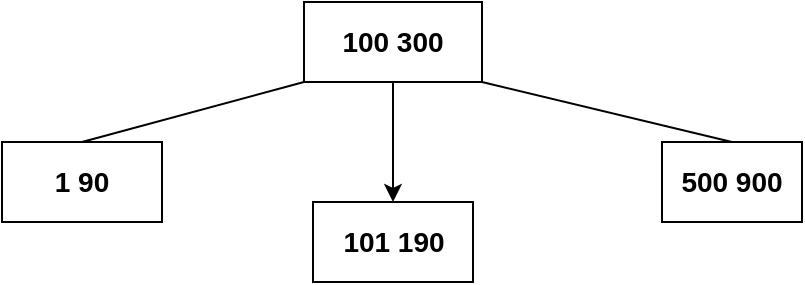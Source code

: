 <mxfile version="24.7.5" pages="15">
  <diagram id="C8MoBtI6lFqle1tC9AkP" name="1">
    <mxGraphModel dx="1020" dy="723" grid="1" gridSize="10" guides="1" tooltips="1" connect="1" arrows="1" fold="1" page="1" pageScale="1" pageWidth="827" pageHeight="1169" math="0" shadow="0">
      <root>
        <mxCell id="0" />
        <mxCell id="1" parent="0" />
        <mxCell id="bLB1JTU8JEzFUQjLAXA7-7" value="" style="edgeStyle=orthogonalEdgeStyle;rounded=0;orthogonalLoop=1;jettySize=auto;html=1;" edge="1" parent="1" source="bLB1JTU8JEzFUQjLAXA7-1" target="bLB1JTU8JEzFUQjLAXA7-6">
          <mxGeometry relative="1" as="geometry" />
        </mxCell>
        <mxCell id="bLB1JTU8JEzFUQjLAXA7-1" value="&lt;font style=&quot;font-size: 14px;&quot;&gt;&lt;b&gt;100 300&lt;/b&gt;&lt;/font&gt;" style="rounded=0;whiteSpace=wrap;html=1;" vertex="1" parent="1">
          <mxGeometry x="391" y="80" width="89" height="40" as="geometry" />
        </mxCell>
        <mxCell id="bLB1JTU8JEzFUQjLAXA7-2" value="&lt;font style=&quot;font-size: 14px;&quot;&gt;&lt;b&gt;1 90&lt;/b&gt;&lt;/font&gt;" style="rounded=0;whiteSpace=wrap;html=1;" vertex="1" parent="1">
          <mxGeometry x="240" y="150" width="80" height="40" as="geometry" />
        </mxCell>
        <mxCell id="bLB1JTU8JEzFUQjLAXA7-3" value="&lt;font style=&quot;font-size: 14px;&quot;&gt;&lt;b&gt;500 900&lt;/b&gt;&lt;/font&gt;" style="rounded=0;whiteSpace=wrap;html=1;" vertex="1" parent="1">
          <mxGeometry x="570" y="150" width="70" height="40" as="geometry" />
        </mxCell>
        <mxCell id="bLB1JTU8JEzFUQjLAXA7-4" value="" style="endArrow=none;html=1;rounded=0;entryX=0;entryY=1;entryDx=0;entryDy=0;exitX=0.5;exitY=0;exitDx=0;exitDy=0;" edge="1" parent="1" source="bLB1JTU8JEzFUQjLAXA7-2" target="bLB1JTU8JEzFUQjLAXA7-1">
          <mxGeometry width="50" height="50" relative="1" as="geometry">
            <mxPoint x="390" y="430" as="sourcePoint" />
            <mxPoint x="440" y="380" as="targetPoint" />
          </mxGeometry>
        </mxCell>
        <mxCell id="bLB1JTU8JEzFUQjLAXA7-5" value="" style="endArrow=none;html=1;rounded=0;entryX=1;entryY=1;entryDx=0;entryDy=0;exitX=0.5;exitY=0;exitDx=0;exitDy=0;" edge="1" parent="1" source="bLB1JTU8JEzFUQjLAXA7-3" target="bLB1JTU8JEzFUQjLAXA7-1">
          <mxGeometry width="50" height="50" relative="1" as="geometry">
            <mxPoint x="390" y="430" as="sourcePoint" />
            <mxPoint x="440" y="380" as="targetPoint" />
          </mxGeometry>
        </mxCell>
        <mxCell id="bLB1JTU8JEzFUQjLAXA7-6" value="&lt;font style=&quot;font-size: 14px;&quot;&gt;&lt;b&gt;101 190&lt;/b&gt;&lt;/font&gt;" style="rounded=0;whiteSpace=wrap;html=1;" vertex="1" parent="1">
          <mxGeometry x="395.5" y="180" width="80" height="40" as="geometry" />
        </mxCell>
      </root>
    </mxGraphModel>
  </diagram>
  <diagram name="2" id="CBXVqzofmUG171qLDcSl">
    <mxGraphModel dx="1224" dy="868" grid="1" gridSize="10" guides="1" tooltips="1" connect="1" arrows="1" fold="1" page="1" pageScale="1" pageWidth="827" pageHeight="1169" math="0" shadow="0">
      <root>
        <mxCell id="XITk-nLMejKyk_ZJTIjW-0" />
        <mxCell id="XITk-nLMejKyk_ZJTIjW-1" parent="XITk-nLMejKyk_ZJTIjW-0" />
        <mxCell id="XITk-nLMejKyk_ZJTIjW-2" value="" style="edgeStyle=orthogonalEdgeStyle;rounded=0;orthogonalLoop=1;jettySize=auto;html=1;" edge="1" parent="XITk-nLMejKyk_ZJTIjW-1" source="XITk-nLMejKyk_ZJTIjW-3" target="XITk-nLMejKyk_ZJTIjW-8">
          <mxGeometry relative="1" as="geometry" />
        </mxCell>
        <mxCell id="XITk-nLMejKyk_ZJTIjW-3" value="&lt;font style=&quot;font-size: 14px;&quot;&gt;&lt;b&gt;100 300&lt;/b&gt;&lt;/font&gt;" style="rounded=0;whiteSpace=wrap;html=1;" vertex="1" parent="XITk-nLMejKyk_ZJTIjW-1">
          <mxGeometry x="391" y="80" width="89" height="40" as="geometry" />
        </mxCell>
        <mxCell id="XITk-nLMejKyk_ZJTIjW-4" value="&lt;font style=&quot;font-size: 14px;&quot;&gt;&lt;b&gt;1 90&lt;/b&gt;&lt;/font&gt;" style="rounded=0;whiteSpace=wrap;html=1;" vertex="1" parent="XITk-nLMejKyk_ZJTIjW-1">
          <mxGeometry x="240" y="150" width="80" height="40" as="geometry" />
        </mxCell>
        <mxCell id="XITk-nLMejKyk_ZJTIjW-5" value="&lt;font style=&quot;font-size: 14px;&quot;&gt;&lt;b&gt;500 900&lt;/b&gt;&lt;/font&gt;" style="rounded=0;whiteSpace=wrap;html=1;" vertex="1" parent="XITk-nLMejKyk_ZJTIjW-1">
          <mxGeometry x="570" y="150" width="70" height="40" as="geometry" />
        </mxCell>
        <mxCell id="XITk-nLMejKyk_ZJTIjW-6" value="" style="endArrow=none;html=1;rounded=0;entryX=0;entryY=1;entryDx=0;entryDy=0;exitX=0.5;exitY=0;exitDx=0;exitDy=0;" edge="1" parent="XITk-nLMejKyk_ZJTIjW-1" source="XITk-nLMejKyk_ZJTIjW-4" target="XITk-nLMejKyk_ZJTIjW-3">
          <mxGeometry width="50" height="50" relative="1" as="geometry">
            <mxPoint x="390" y="430" as="sourcePoint" />
            <mxPoint x="440" y="380" as="targetPoint" />
          </mxGeometry>
        </mxCell>
        <mxCell id="XITk-nLMejKyk_ZJTIjW-7" value="" style="endArrow=none;html=1;rounded=0;entryX=1;entryY=1;entryDx=0;entryDy=0;exitX=0.5;exitY=0;exitDx=0;exitDy=0;" edge="1" parent="XITk-nLMejKyk_ZJTIjW-1" source="XITk-nLMejKyk_ZJTIjW-5" target="XITk-nLMejKyk_ZJTIjW-3">
          <mxGeometry width="50" height="50" relative="1" as="geometry">
            <mxPoint x="390" y="430" as="sourcePoint" />
            <mxPoint x="440" y="380" as="targetPoint" />
          </mxGeometry>
        </mxCell>
        <mxCell id="XITk-nLMejKyk_ZJTIjW-8" value="&lt;font style=&quot;font-size: 14px;&quot;&gt;&lt;b&gt;101 190&lt;/b&gt;&lt;/font&gt;" style="rounded=0;whiteSpace=wrap;html=1;" vertex="1" parent="XITk-nLMejKyk_ZJTIjW-1">
          <mxGeometry x="395.5" y="180" width="80" height="40" as="geometry" />
        </mxCell>
        <mxCell id="JtbZA8R8ZHVlwCn8DWoE-0" value="Inserir 50" style="text;html=1;align=center;verticalAlign=middle;resizable=0;points=[];autosize=1;strokeColor=none;fillColor=none;" vertex="1" parent="XITk-nLMejKyk_ZJTIjW-1">
          <mxGeometry x="120" y="230" width="70" height="30" as="geometry" />
        </mxCell>
      </root>
    </mxGraphModel>
  </diagram>
  <diagram name="3" id="82QUrL5WFaF1bN3iZmJN">
    <mxGraphModel dx="699" dy="496" grid="1" gridSize="10" guides="1" tooltips="1" connect="1" arrows="1" fold="1" page="1" pageScale="1" pageWidth="827" pageHeight="1169" math="0" shadow="0">
      <root>
        <mxCell id="oeDBHLsXsP9kAh6r4al_-0" />
        <mxCell id="oeDBHLsXsP9kAh6r4al_-1" parent="oeDBHLsXsP9kAh6r4al_-0" />
        <mxCell id="oeDBHLsXsP9kAh6r4al_-2" value="" style="edgeStyle=orthogonalEdgeStyle;rounded=0;orthogonalLoop=1;jettySize=auto;html=1;" edge="1" parent="oeDBHLsXsP9kAh6r4al_-1" source="oeDBHLsXsP9kAh6r4al_-3" target="oeDBHLsXsP9kAh6r4al_-8">
          <mxGeometry relative="1" as="geometry" />
        </mxCell>
        <mxCell id="oeDBHLsXsP9kAh6r4al_-3" value="&lt;font style=&quot;font-size: 14px;&quot;&gt;&lt;b&gt;100 300&lt;/b&gt;&lt;/font&gt;" style="rounded=0;whiteSpace=wrap;html=1;fillColor=#a20025;strokeColor=#6F0000;fontColor=#ffffff;" vertex="1" parent="oeDBHLsXsP9kAh6r4al_-1">
          <mxGeometry x="391" y="80" width="89" height="40" as="geometry" />
        </mxCell>
        <mxCell id="oeDBHLsXsP9kAh6r4al_-4" value="&lt;font style=&quot;font-size: 14px;&quot;&gt;&lt;b&gt;1 90&lt;/b&gt;&lt;/font&gt;" style="rounded=0;whiteSpace=wrap;html=1;" vertex="1" parent="oeDBHLsXsP9kAh6r4al_-1">
          <mxGeometry x="240" y="150" width="80" height="40" as="geometry" />
        </mxCell>
        <mxCell id="oeDBHLsXsP9kAh6r4al_-5" value="&lt;font style=&quot;font-size: 14px;&quot;&gt;&lt;b&gt;500 900&lt;/b&gt;&lt;/font&gt;" style="rounded=0;whiteSpace=wrap;html=1;" vertex="1" parent="oeDBHLsXsP9kAh6r4al_-1">
          <mxGeometry x="570" y="150" width="70" height="40" as="geometry" />
        </mxCell>
        <mxCell id="oeDBHLsXsP9kAh6r4al_-6" value="" style="endArrow=none;html=1;rounded=0;entryX=0;entryY=1;entryDx=0;entryDy=0;exitX=0.5;exitY=0;exitDx=0;exitDy=0;" edge="1" parent="oeDBHLsXsP9kAh6r4al_-1" source="oeDBHLsXsP9kAh6r4al_-4" target="oeDBHLsXsP9kAh6r4al_-3">
          <mxGeometry width="50" height="50" relative="1" as="geometry">
            <mxPoint x="390" y="430" as="sourcePoint" />
            <mxPoint x="440" y="380" as="targetPoint" />
          </mxGeometry>
        </mxCell>
        <mxCell id="oeDBHLsXsP9kAh6r4al_-7" value="" style="endArrow=none;html=1;rounded=0;entryX=1;entryY=1;entryDx=0;entryDy=0;exitX=0.5;exitY=0;exitDx=0;exitDy=0;" edge="1" parent="oeDBHLsXsP9kAh6r4al_-1" source="oeDBHLsXsP9kAh6r4al_-5" target="oeDBHLsXsP9kAh6r4al_-3">
          <mxGeometry width="50" height="50" relative="1" as="geometry">
            <mxPoint x="390" y="430" as="sourcePoint" />
            <mxPoint x="440" y="380" as="targetPoint" />
          </mxGeometry>
        </mxCell>
        <mxCell id="oeDBHLsXsP9kAh6r4al_-8" value="&lt;font style=&quot;font-size: 14px;&quot;&gt;&lt;b&gt;101 190&lt;/b&gt;&lt;/font&gt;" style="rounded=0;whiteSpace=wrap;html=1;" vertex="1" parent="oeDBHLsXsP9kAh6r4al_-1">
          <mxGeometry x="395.5" y="180" width="80" height="40" as="geometry" />
        </mxCell>
        <mxCell id="oeDBHLsXsP9kAh6r4al_-9" value="Inserir 50" style="text;html=1;align=center;verticalAlign=middle;resizable=0;points=[];autosize=1;strokeColor=none;fillColor=none;" vertex="1" parent="oeDBHLsXsP9kAh6r4al_-1">
          <mxGeometry x="120" y="230" width="70" height="30" as="geometry" />
        </mxCell>
      </root>
    </mxGraphModel>
  </diagram>
  <diagram name="4" id="BkAdWhTTKYXkuhdW67oG">
    <mxGraphModel dx="1224" dy="868" grid="1" gridSize="10" guides="1" tooltips="1" connect="1" arrows="1" fold="1" page="1" pageScale="1" pageWidth="827" pageHeight="1169" math="0" shadow="0">
      <root>
        <mxCell id="UAQfvEO_4KrZ_NptpCTR-0" />
        <mxCell id="UAQfvEO_4KrZ_NptpCTR-1" parent="UAQfvEO_4KrZ_NptpCTR-0" />
        <mxCell id="UAQfvEO_4KrZ_NptpCTR-2" value="" style="edgeStyle=orthogonalEdgeStyle;rounded=0;orthogonalLoop=1;jettySize=auto;html=1;" edge="1" parent="UAQfvEO_4KrZ_NptpCTR-1" source="UAQfvEO_4KrZ_NptpCTR-3" target="UAQfvEO_4KrZ_NptpCTR-8">
          <mxGeometry relative="1" as="geometry" />
        </mxCell>
        <mxCell id="UAQfvEO_4KrZ_NptpCTR-3" value="&lt;font style=&quot;font-size: 14px;&quot;&gt;&lt;b&gt;100 300&lt;/b&gt;&lt;/font&gt;" style="rounded=0;whiteSpace=wrap;html=1;" vertex="1" parent="UAQfvEO_4KrZ_NptpCTR-1">
          <mxGeometry x="391" y="80" width="89" height="40" as="geometry" />
        </mxCell>
        <mxCell id="UAQfvEO_4KrZ_NptpCTR-4" value="&lt;font style=&quot;font-size: 14px;&quot;&gt;&lt;b&gt;1 90&lt;/b&gt;&lt;/font&gt;" style="rounded=0;whiteSpace=wrap;html=1;fillColor=#a20025;fontColor=#ffffff;strokeColor=#6F0000;" vertex="1" parent="UAQfvEO_4KrZ_NptpCTR-1">
          <mxGeometry x="240" y="150" width="80" height="40" as="geometry" />
        </mxCell>
        <mxCell id="UAQfvEO_4KrZ_NptpCTR-5" value="&lt;font style=&quot;font-size: 14px;&quot;&gt;&lt;b&gt;500 900&lt;/b&gt;&lt;/font&gt;" style="rounded=0;whiteSpace=wrap;html=1;" vertex="1" parent="UAQfvEO_4KrZ_NptpCTR-1">
          <mxGeometry x="570" y="150" width="70" height="40" as="geometry" />
        </mxCell>
        <mxCell id="UAQfvEO_4KrZ_NptpCTR-6" value="" style="endArrow=none;html=1;rounded=0;entryX=0;entryY=1;entryDx=0;entryDy=0;exitX=0.5;exitY=0;exitDx=0;exitDy=0;" edge="1" parent="UAQfvEO_4KrZ_NptpCTR-1" source="UAQfvEO_4KrZ_NptpCTR-4" target="UAQfvEO_4KrZ_NptpCTR-3">
          <mxGeometry width="50" height="50" relative="1" as="geometry">
            <mxPoint x="390" y="430" as="sourcePoint" />
            <mxPoint x="440" y="380" as="targetPoint" />
          </mxGeometry>
        </mxCell>
        <mxCell id="UAQfvEO_4KrZ_NptpCTR-7" value="" style="endArrow=none;html=1;rounded=0;entryX=1;entryY=1;entryDx=0;entryDy=0;exitX=0.5;exitY=0;exitDx=0;exitDy=0;" edge="1" parent="UAQfvEO_4KrZ_NptpCTR-1" source="UAQfvEO_4KrZ_NptpCTR-5" target="UAQfvEO_4KrZ_NptpCTR-3">
          <mxGeometry width="50" height="50" relative="1" as="geometry">
            <mxPoint x="390" y="430" as="sourcePoint" />
            <mxPoint x="440" y="380" as="targetPoint" />
          </mxGeometry>
        </mxCell>
        <mxCell id="UAQfvEO_4KrZ_NptpCTR-8" value="&lt;font style=&quot;font-size: 14px;&quot;&gt;&lt;b&gt;101 190&lt;/b&gt;&lt;/font&gt;" style="rounded=0;whiteSpace=wrap;html=1;" vertex="1" parent="UAQfvEO_4KrZ_NptpCTR-1">
          <mxGeometry x="395.5" y="180" width="80" height="40" as="geometry" />
        </mxCell>
        <mxCell id="UAQfvEO_4KrZ_NptpCTR-9" value="Inserir 50" style="text;html=1;align=center;verticalAlign=middle;resizable=0;points=[];autosize=1;strokeColor=none;fillColor=none;" vertex="1" parent="UAQfvEO_4KrZ_NptpCTR-1">
          <mxGeometry x="120" y="230" width="70" height="30" as="geometry" />
        </mxCell>
      </root>
    </mxGraphModel>
  </diagram>
  <diagram name="5" id="iEpVFpuuxFMgmzBUnUr1">
    <mxGraphModel dx="1632" dy="1157" grid="1" gridSize="10" guides="1" tooltips="1" connect="1" arrows="1" fold="1" page="1" pageScale="1" pageWidth="827" pageHeight="1169" math="0" shadow="0">
      <root>
        <mxCell id="zyxh2D-719YGEtQgB90c-0" />
        <mxCell id="zyxh2D-719YGEtQgB90c-1" parent="zyxh2D-719YGEtQgB90c-0" />
        <mxCell id="zyxh2D-719YGEtQgB90c-2" value="" style="edgeStyle=orthogonalEdgeStyle;rounded=0;orthogonalLoop=1;jettySize=auto;html=1;" edge="1" parent="zyxh2D-719YGEtQgB90c-1" source="zyxh2D-719YGEtQgB90c-3" target="zyxh2D-719YGEtQgB90c-8">
          <mxGeometry relative="1" as="geometry" />
        </mxCell>
        <mxCell id="zyxh2D-719YGEtQgB90c-3" value="&lt;font style=&quot;font-size: 14px;&quot;&gt;&lt;b&gt;100 300&lt;/b&gt;&lt;/font&gt;" style="rounded=0;whiteSpace=wrap;html=1;" vertex="1" parent="zyxh2D-719YGEtQgB90c-1">
          <mxGeometry x="391" y="80" width="89" height="40" as="geometry" />
        </mxCell>
        <mxCell id="zyxh2D-719YGEtQgB90c-4" value="&lt;font style=&quot;font-size: 14px;&quot;&gt;&lt;b&gt;90&lt;/b&gt;&lt;/font&gt;" style="rounded=0;whiteSpace=wrap;html=1;fillColor=#a20025;fontColor=#ffffff;strokeColor=#6F0000;" vertex="1" parent="zyxh2D-719YGEtQgB90c-1">
          <mxGeometry x="230" y="210" width="80" height="40" as="geometry" />
        </mxCell>
        <mxCell id="zyxh2D-719YGEtQgB90c-5" value="&lt;font style=&quot;font-size: 14px;&quot;&gt;&lt;b&gt;500 900&lt;/b&gt;&lt;/font&gt;" style="rounded=0;whiteSpace=wrap;html=1;" vertex="1" parent="zyxh2D-719YGEtQgB90c-1">
          <mxGeometry x="570" y="150" width="70" height="40" as="geometry" />
        </mxCell>
        <mxCell id="zyxh2D-719YGEtQgB90c-7" value="" style="endArrow=none;html=1;rounded=0;entryX=1;entryY=1;entryDx=0;entryDy=0;exitX=0.5;exitY=0;exitDx=0;exitDy=0;" edge="1" parent="zyxh2D-719YGEtQgB90c-1" source="zyxh2D-719YGEtQgB90c-5" target="zyxh2D-719YGEtQgB90c-3">
          <mxGeometry width="50" height="50" relative="1" as="geometry">
            <mxPoint x="390" y="430" as="sourcePoint" />
            <mxPoint x="440" y="380" as="targetPoint" />
          </mxGeometry>
        </mxCell>
        <mxCell id="zyxh2D-719YGEtQgB90c-8" value="&lt;font style=&quot;font-size: 14px;&quot;&gt;&lt;b&gt;101 190&lt;/b&gt;&lt;/font&gt;" style="rounded=0;whiteSpace=wrap;html=1;" vertex="1" parent="zyxh2D-719YGEtQgB90c-1">
          <mxGeometry x="395.5" y="180" width="80" height="40" as="geometry" />
        </mxCell>
        <mxCell id="nHZEH-MNsjpAB-3Aj8Vh-0" value="&lt;font style=&quot;font-size: 14px;&quot;&gt;&lt;b&gt;1&lt;/b&gt;&lt;/font&gt;" style="rounded=0;whiteSpace=wrap;html=1;fillColor=#a20025;fontColor=#ffffff;strokeColor=#6F0000;" vertex="1" parent="zyxh2D-719YGEtQgB90c-1">
          <mxGeometry x="110" y="210" width="80" height="40" as="geometry" />
        </mxCell>
        <mxCell id="nHZEH-MNsjpAB-3Aj8Vh-5" value="" style="edgeStyle=orthogonalEdgeStyle;rounded=0;orthogonalLoop=1;jettySize=auto;html=1;" edge="1" parent="zyxh2D-719YGEtQgB90c-1" source="nHZEH-MNsjpAB-3Aj8Vh-1" target="nHZEH-MNsjpAB-3Aj8Vh-0">
          <mxGeometry relative="1" as="geometry" />
        </mxCell>
        <mxCell id="nHZEH-MNsjpAB-3Aj8Vh-6" value="" style="edgeStyle=orthogonalEdgeStyle;rounded=0;orthogonalLoop=1;jettySize=auto;html=1;" edge="1" parent="zyxh2D-719YGEtQgB90c-1" source="nHZEH-MNsjpAB-3Aj8Vh-1" target="zyxh2D-719YGEtQgB90c-4">
          <mxGeometry relative="1" as="geometry" />
        </mxCell>
        <mxCell id="nHZEH-MNsjpAB-3Aj8Vh-1" value="&lt;span style=&quot;color: rgb(240, 240, 240); text-wrap: nowrap;&quot;&gt;50&lt;/span&gt;" style="rounded=0;whiteSpace=wrap;html=1;fillColor=#a20025;fontColor=#ffffff;strokeColor=#6F0000;" vertex="1" parent="zyxh2D-719YGEtQgB90c-1">
          <mxGeometry x="170" y="100" width="80" height="40" as="geometry" />
        </mxCell>
      </root>
    </mxGraphModel>
  </diagram>
  <diagram name="6" id="MFsumUl6vozEXC3mUCmR">
    <mxGraphModel dx="942" dy="668" grid="1" gridSize="10" guides="1" tooltips="1" connect="1" arrows="1" fold="1" page="1" pageScale="1" pageWidth="827" pageHeight="1169" math="0" shadow="0">
      <root>
        <mxCell id="PBiwwwQehQMNxGxZEox4-0" />
        <mxCell id="PBiwwwQehQMNxGxZEox4-1" parent="PBiwwwQehQMNxGxZEox4-0" />
        <mxCell id="xig95W_dRm_MBfVVdMpw-3" style="edgeStyle=orthogonalEdgeStyle;rounded=0;orthogonalLoop=1;jettySize=auto;html=1;entryX=0.5;entryY=0;entryDx=0;entryDy=0;" edge="1" parent="PBiwwwQehQMNxGxZEox4-1" source="PBiwwwQehQMNxGxZEox4-3" target="PBiwwwQehQMNxGxZEox4-11">
          <mxGeometry relative="1" as="geometry" />
        </mxCell>
        <mxCell id="xig95W_dRm_MBfVVdMpw-5" style="edgeStyle=orthogonalEdgeStyle;rounded=0;orthogonalLoop=1;jettySize=auto;html=1;entryX=0.5;entryY=0;entryDx=0;entryDy=0;" edge="1" parent="PBiwwwQehQMNxGxZEox4-1" source="PBiwwwQehQMNxGxZEox4-3" target="xig95W_dRm_MBfVVdMpw-2">
          <mxGeometry relative="1" as="geometry" />
        </mxCell>
        <mxCell id="PBiwwwQehQMNxGxZEox4-3" value="&lt;font style=&quot;font-size: 14px;&quot;&gt;&lt;b&gt;100&lt;/b&gt;&lt;/font&gt;" style="rounded=0;whiteSpace=wrap;html=1;" vertex="1" parent="PBiwwwQehQMNxGxZEox4-1">
          <mxGeometry x="390" y="80" width="90" height="40" as="geometry" />
        </mxCell>
        <mxCell id="PBiwwwQehQMNxGxZEox4-4" value="&lt;font style=&quot;font-size: 14px;&quot;&gt;&lt;b&gt;90&lt;/b&gt;&lt;/font&gt;" style="rounded=0;whiteSpace=wrap;html=1;" vertex="1" parent="PBiwwwQehQMNxGxZEox4-1">
          <mxGeometry x="280" y="230" width="80" height="40" as="geometry" />
        </mxCell>
        <mxCell id="PBiwwwQehQMNxGxZEox4-5" value="&lt;font style=&quot;font-size: 14px;&quot;&gt;&lt;b&gt;500 900&lt;/b&gt;&lt;/font&gt;" style="rounded=0;whiteSpace=wrap;html=1;" vertex="1" parent="PBiwwwQehQMNxGxZEox4-1">
          <mxGeometry x="710" y="220" width="70" height="40" as="geometry" />
        </mxCell>
        <mxCell id="PBiwwwQehQMNxGxZEox4-7" value="&lt;font style=&quot;font-size: 14px;&quot;&gt;&lt;b&gt;101 190&lt;/b&gt;&lt;/font&gt;" style="rounded=0;whiteSpace=wrap;html=1;" vertex="1" parent="PBiwwwQehQMNxGxZEox4-1">
          <mxGeometry x="470" y="220" width="80" height="40" as="geometry" />
        </mxCell>
        <mxCell id="PBiwwwQehQMNxGxZEox4-8" value="&lt;font style=&quot;font-size: 14px;&quot;&gt;&lt;b&gt;1 25&lt;/b&gt;&lt;/font&gt;" style="rounded=0;whiteSpace=wrap;html=1;" vertex="1" parent="PBiwwwQehQMNxGxZEox4-1">
          <mxGeometry x="111" y="230" width="80" height="40" as="geometry" />
        </mxCell>
        <mxCell id="PBiwwwQehQMNxGxZEox4-9" value="" style="edgeStyle=orthogonalEdgeStyle;rounded=0;orthogonalLoop=1;jettySize=auto;html=1;" edge="1" parent="PBiwwwQehQMNxGxZEox4-1" source="PBiwwwQehQMNxGxZEox4-11" target="PBiwwwQehQMNxGxZEox4-8">
          <mxGeometry relative="1" as="geometry">
            <Array as="points">
              <mxPoint x="150" y="180" />
            </Array>
          </mxGeometry>
        </mxCell>
        <mxCell id="PBiwwwQehQMNxGxZEox4-10" value="" style="edgeStyle=orthogonalEdgeStyle;rounded=0;orthogonalLoop=1;jettySize=auto;html=1;" edge="1" parent="PBiwwwQehQMNxGxZEox4-1" source="PBiwwwQehQMNxGxZEox4-11" target="PBiwwwQehQMNxGxZEox4-4">
          <mxGeometry relative="1" as="geometry">
            <Array as="points">
              <mxPoint x="320" y="180" />
            </Array>
          </mxGeometry>
        </mxCell>
        <mxCell id="PBiwwwQehQMNxGxZEox4-11" value="&lt;span style=&quot;color: rgb(240, 240, 240); text-wrap: nowrap;&quot;&gt;50&lt;/span&gt;" style="rounded=0;whiteSpace=wrap;html=1;" vertex="1" parent="PBiwwwQehQMNxGxZEox4-1">
          <mxGeometry x="190" y="160" width="80" height="40" as="geometry" />
        </mxCell>
        <mxCell id="xig95W_dRm_MBfVVdMpw-7" style="edgeStyle=orthogonalEdgeStyle;rounded=0;orthogonalLoop=1;jettySize=auto;html=1;" edge="1" parent="PBiwwwQehQMNxGxZEox4-1" source="xig95W_dRm_MBfVVdMpw-2" target="PBiwwwQehQMNxGxZEox4-5">
          <mxGeometry relative="1" as="geometry" />
        </mxCell>
        <mxCell id="xig95W_dRm_MBfVVdMpw-2" value="&lt;font style=&quot;font-size: 14px;&quot;&gt;&lt;b&gt;300&lt;/b&gt;&lt;/font&gt;" style="rounded=0;whiteSpace=wrap;html=1;" vertex="1" parent="PBiwwwQehQMNxGxZEox4-1">
          <mxGeometry x="580" y="150" width="90" height="40" as="geometry" />
        </mxCell>
        <mxCell id="xig95W_dRm_MBfVVdMpw-6" style="edgeStyle=orthogonalEdgeStyle;rounded=0;orthogonalLoop=1;jettySize=auto;html=1;entryX=0.413;entryY=-0.025;entryDx=0;entryDy=0;entryPerimeter=0;" edge="1" parent="PBiwwwQehQMNxGxZEox4-1" source="xig95W_dRm_MBfVVdMpw-2" target="PBiwwwQehQMNxGxZEox4-7">
          <mxGeometry relative="1" as="geometry" />
        </mxCell>
        <mxCell id="3lt0DPZu7_l3JmqOgXwi-0" value="remover 90" style="text;html=1;align=center;verticalAlign=middle;resizable=0;points=[];autosize=1;strokeColor=none;fillColor=none;" vertex="1" parent="PBiwwwQehQMNxGxZEox4-1">
          <mxGeometry x="45" y="330" width="80" height="30" as="geometry" />
        </mxCell>
      </root>
    </mxGraphModel>
  </diagram>
  <diagram name="7" id="1rSoevE28dGfkEVsRycx">
    <mxGraphModel dx="699" dy="496" grid="1" gridSize="10" guides="1" tooltips="1" connect="1" arrows="1" fold="1" page="1" pageScale="1" pageWidth="827" pageHeight="1169" math="0" shadow="0">
      <root>
        <mxCell id="No9nwP1c9nv5MKrpKipi-0" />
        <mxCell id="No9nwP1c9nv5MKrpKipi-1" parent="No9nwP1c9nv5MKrpKipi-0" />
        <mxCell id="No9nwP1c9nv5MKrpKipi-2" style="edgeStyle=orthogonalEdgeStyle;rounded=0;orthogonalLoop=1;jettySize=auto;html=1;entryX=0.5;entryY=0;entryDx=0;entryDy=0;" edge="1" parent="No9nwP1c9nv5MKrpKipi-1" source="No9nwP1c9nv5MKrpKipi-4" target="No9nwP1c9nv5MKrpKipi-11">
          <mxGeometry relative="1" as="geometry" />
        </mxCell>
        <mxCell id="No9nwP1c9nv5MKrpKipi-3" style="edgeStyle=orthogonalEdgeStyle;rounded=0;orthogonalLoop=1;jettySize=auto;html=1;entryX=0.5;entryY=0;entryDx=0;entryDy=0;" edge="1" parent="No9nwP1c9nv5MKrpKipi-1" source="No9nwP1c9nv5MKrpKipi-4" target="No9nwP1c9nv5MKrpKipi-13">
          <mxGeometry relative="1" as="geometry" />
        </mxCell>
        <mxCell id="No9nwP1c9nv5MKrpKipi-4" value="&lt;font style=&quot;font-size: 14px;&quot;&gt;&lt;b&gt;100&lt;/b&gt;&lt;/font&gt;" style="rounded=0;whiteSpace=wrap;html=1;" vertex="1" parent="No9nwP1c9nv5MKrpKipi-1">
          <mxGeometry x="390" y="80" width="90" height="40" as="geometry" />
        </mxCell>
        <mxCell id="No9nwP1c9nv5MKrpKipi-5" value="" style="rounded=0;whiteSpace=wrap;html=1;" vertex="1" parent="No9nwP1c9nv5MKrpKipi-1">
          <mxGeometry x="280" y="230" width="80" height="40" as="geometry" />
        </mxCell>
        <mxCell id="No9nwP1c9nv5MKrpKipi-6" value="&lt;font style=&quot;font-size: 14px;&quot;&gt;&lt;b&gt;500 900&lt;/b&gt;&lt;/font&gt;" style="rounded=0;whiteSpace=wrap;html=1;" vertex="1" parent="No9nwP1c9nv5MKrpKipi-1">
          <mxGeometry x="710" y="220" width="70" height="40" as="geometry" />
        </mxCell>
        <mxCell id="No9nwP1c9nv5MKrpKipi-7" value="&lt;font style=&quot;font-size: 14px;&quot;&gt;&lt;b&gt;101 190&lt;/b&gt;&lt;/font&gt;" style="rounded=0;whiteSpace=wrap;html=1;" vertex="1" parent="No9nwP1c9nv5MKrpKipi-1">
          <mxGeometry x="470" y="220" width="80" height="40" as="geometry" />
        </mxCell>
        <mxCell id="No9nwP1c9nv5MKrpKipi-8" value="&lt;font style=&quot;font-size: 14px;&quot;&gt;&lt;b&gt;1 25&lt;/b&gt;&lt;/font&gt;" style="rounded=0;whiteSpace=wrap;html=1;" vertex="1" parent="No9nwP1c9nv5MKrpKipi-1">
          <mxGeometry x="110" y="230" width="80" height="40" as="geometry" />
        </mxCell>
        <mxCell id="No9nwP1c9nv5MKrpKipi-9" value="" style="edgeStyle=orthogonalEdgeStyle;rounded=0;orthogonalLoop=1;jettySize=auto;html=1;" edge="1" parent="No9nwP1c9nv5MKrpKipi-1" source="No9nwP1c9nv5MKrpKipi-11" target="No9nwP1c9nv5MKrpKipi-8">
          <mxGeometry relative="1" as="geometry">
            <Array as="points">
              <mxPoint x="150" y="180" />
            </Array>
          </mxGeometry>
        </mxCell>
        <mxCell id="No9nwP1c9nv5MKrpKipi-10" value="" style="edgeStyle=orthogonalEdgeStyle;rounded=0;orthogonalLoop=1;jettySize=auto;html=1;" edge="1" parent="No9nwP1c9nv5MKrpKipi-1" source="No9nwP1c9nv5MKrpKipi-11" target="No9nwP1c9nv5MKrpKipi-5">
          <mxGeometry relative="1" as="geometry">
            <Array as="points">
              <mxPoint x="320" y="180" />
            </Array>
          </mxGeometry>
        </mxCell>
        <mxCell id="No9nwP1c9nv5MKrpKipi-11" value="&lt;span style=&quot;color: rgb(240, 240, 240); text-wrap: nowrap;&quot;&gt;50&lt;/span&gt;" style="rounded=0;whiteSpace=wrap;html=1;" vertex="1" parent="No9nwP1c9nv5MKrpKipi-1">
          <mxGeometry x="190" y="160" width="80" height="40" as="geometry" />
        </mxCell>
        <mxCell id="No9nwP1c9nv5MKrpKipi-12" style="edgeStyle=orthogonalEdgeStyle;rounded=0;orthogonalLoop=1;jettySize=auto;html=1;" edge="1" parent="No9nwP1c9nv5MKrpKipi-1" source="No9nwP1c9nv5MKrpKipi-13" target="No9nwP1c9nv5MKrpKipi-6">
          <mxGeometry relative="1" as="geometry" />
        </mxCell>
        <mxCell id="No9nwP1c9nv5MKrpKipi-13" value="&lt;font style=&quot;font-size: 14px;&quot;&gt;&lt;b&gt;300&lt;/b&gt;&lt;/font&gt;" style="rounded=0;whiteSpace=wrap;html=1;" vertex="1" parent="No9nwP1c9nv5MKrpKipi-1">
          <mxGeometry x="580" y="150" width="90" height="40" as="geometry" />
        </mxCell>
        <mxCell id="No9nwP1c9nv5MKrpKipi-14" style="edgeStyle=orthogonalEdgeStyle;rounded=0;orthogonalLoop=1;jettySize=auto;html=1;entryX=0.413;entryY=-0.025;entryDx=0;entryDy=0;entryPerimeter=0;" edge="1" parent="No9nwP1c9nv5MKrpKipi-1" source="No9nwP1c9nv5MKrpKipi-13" target="No9nwP1c9nv5MKrpKipi-7">
          <mxGeometry relative="1" as="geometry" />
        </mxCell>
        <mxCell id="No9nwP1c9nv5MKrpKipi-15" value="remover 90" style="text;html=1;align=center;verticalAlign=middle;resizable=0;points=[];autosize=1;strokeColor=none;fillColor=none;" vertex="1" parent="No9nwP1c9nv5MKrpKipi-1">
          <mxGeometry x="45" y="330" width="80" height="30" as="geometry" />
        </mxCell>
        <mxCell id="wwW_0l6ojXcbrM9LGtkY-0" value="&lt;b&gt;tem como empresta?&lt;/b&gt;" style="text;html=1;align=center;verticalAlign=middle;resizable=0;points=[];autosize=1;strokeColor=none;fillColor=none;" vertex="1" parent="No9nwP1c9nv5MKrpKipi-1">
          <mxGeometry x="270" y="290" width="140" height="30" as="geometry" />
        </mxCell>
      </root>
    </mxGraphModel>
  </diagram>
  <diagram name="8" id="jFfAfxeDtrKCgqhW56Z2">
    <mxGraphModel dx="583" dy="413" grid="1" gridSize="10" guides="1" tooltips="1" connect="1" arrows="1" fold="1" page="1" pageScale="1" pageWidth="827" pageHeight="1169" math="0" shadow="0">
      <root>
        <mxCell id="_pnQZwsp4KiQ0eAlQgEW-0" />
        <mxCell id="_pnQZwsp4KiQ0eAlQgEW-1" parent="_pnQZwsp4KiQ0eAlQgEW-0" />
        <mxCell id="_pnQZwsp4KiQ0eAlQgEW-2" style="edgeStyle=orthogonalEdgeStyle;rounded=0;orthogonalLoop=1;jettySize=auto;html=1;entryX=0.5;entryY=0;entryDx=0;entryDy=0;" edge="1" parent="_pnQZwsp4KiQ0eAlQgEW-1" source="_pnQZwsp4KiQ0eAlQgEW-4" target="_pnQZwsp4KiQ0eAlQgEW-11">
          <mxGeometry relative="1" as="geometry" />
        </mxCell>
        <mxCell id="_pnQZwsp4KiQ0eAlQgEW-3" style="edgeStyle=orthogonalEdgeStyle;rounded=0;orthogonalLoop=1;jettySize=auto;html=1;entryX=0.5;entryY=0;entryDx=0;entryDy=0;" edge="1" parent="_pnQZwsp4KiQ0eAlQgEW-1" source="_pnQZwsp4KiQ0eAlQgEW-4" target="_pnQZwsp4KiQ0eAlQgEW-13">
          <mxGeometry relative="1" as="geometry" />
        </mxCell>
        <mxCell id="_pnQZwsp4KiQ0eAlQgEW-4" value="&lt;font style=&quot;font-size: 14px;&quot;&gt;&lt;b&gt;100&lt;/b&gt;&lt;/font&gt;" style="rounded=0;whiteSpace=wrap;html=1;" vertex="1" parent="_pnQZwsp4KiQ0eAlQgEW-1">
          <mxGeometry x="390" y="80" width="90" height="40" as="geometry" />
        </mxCell>
        <mxCell id="_pnQZwsp4KiQ0eAlQgEW-5" value="50" style="rounded=0;whiteSpace=wrap;html=1;" vertex="1" parent="_pnQZwsp4KiQ0eAlQgEW-1">
          <mxGeometry x="280" y="230" width="80" height="40" as="geometry" />
        </mxCell>
        <mxCell id="_pnQZwsp4KiQ0eAlQgEW-6" value="&lt;font style=&quot;font-size: 14px;&quot;&gt;&lt;b&gt;500 900&lt;/b&gt;&lt;/font&gt;" style="rounded=0;whiteSpace=wrap;html=1;" vertex="1" parent="_pnQZwsp4KiQ0eAlQgEW-1">
          <mxGeometry x="710" y="220" width="70" height="40" as="geometry" />
        </mxCell>
        <mxCell id="_pnQZwsp4KiQ0eAlQgEW-7" value="&lt;font style=&quot;font-size: 14px;&quot;&gt;&lt;b&gt;101 190&lt;/b&gt;&lt;/font&gt;" style="rounded=0;whiteSpace=wrap;html=1;" vertex="1" parent="_pnQZwsp4KiQ0eAlQgEW-1">
          <mxGeometry x="470" y="220" width="80" height="40" as="geometry" />
        </mxCell>
        <mxCell id="_pnQZwsp4KiQ0eAlQgEW-8" value="&lt;font style=&quot;font-size: 14px;&quot;&gt;&lt;b&gt;1&lt;/b&gt;&lt;/font&gt;" style="rounded=0;whiteSpace=wrap;html=1;" vertex="1" parent="_pnQZwsp4KiQ0eAlQgEW-1">
          <mxGeometry x="110" y="230" width="80" height="40" as="geometry" />
        </mxCell>
        <mxCell id="_pnQZwsp4KiQ0eAlQgEW-9" value="" style="edgeStyle=orthogonalEdgeStyle;rounded=0;orthogonalLoop=1;jettySize=auto;html=1;" edge="1" parent="_pnQZwsp4KiQ0eAlQgEW-1" source="_pnQZwsp4KiQ0eAlQgEW-11" target="_pnQZwsp4KiQ0eAlQgEW-8">
          <mxGeometry relative="1" as="geometry">
            <Array as="points">
              <mxPoint x="150" y="180" />
            </Array>
          </mxGeometry>
        </mxCell>
        <mxCell id="_pnQZwsp4KiQ0eAlQgEW-10" value="" style="edgeStyle=orthogonalEdgeStyle;rounded=0;orthogonalLoop=1;jettySize=auto;html=1;" edge="1" parent="_pnQZwsp4KiQ0eAlQgEW-1" source="_pnQZwsp4KiQ0eAlQgEW-11" target="_pnQZwsp4KiQ0eAlQgEW-5">
          <mxGeometry relative="1" as="geometry">
            <Array as="points">
              <mxPoint x="320" y="180" />
            </Array>
          </mxGeometry>
        </mxCell>
        <mxCell id="_pnQZwsp4KiQ0eAlQgEW-11" value="&lt;span style=&quot;color: rgb(240, 240, 240); text-wrap: nowrap;&quot;&gt;25&lt;/span&gt;" style="rounded=0;whiteSpace=wrap;html=1;" vertex="1" parent="_pnQZwsp4KiQ0eAlQgEW-1">
          <mxGeometry x="190" y="160" width="80" height="40" as="geometry" />
        </mxCell>
        <mxCell id="_pnQZwsp4KiQ0eAlQgEW-12" style="edgeStyle=orthogonalEdgeStyle;rounded=0;orthogonalLoop=1;jettySize=auto;html=1;" edge="1" parent="_pnQZwsp4KiQ0eAlQgEW-1" source="_pnQZwsp4KiQ0eAlQgEW-13" target="_pnQZwsp4KiQ0eAlQgEW-6">
          <mxGeometry relative="1" as="geometry" />
        </mxCell>
        <mxCell id="_pnQZwsp4KiQ0eAlQgEW-13" value="&lt;font style=&quot;font-size: 14px;&quot;&gt;&lt;b&gt;300&lt;/b&gt;&lt;/font&gt;" style="rounded=0;whiteSpace=wrap;html=1;" vertex="1" parent="_pnQZwsp4KiQ0eAlQgEW-1">
          <mxGeometry x="580" y="150" width="90" height="40" as="geometry" />
        </mxCell>
        <mxCell id="_pnQZwsp4KiQ0eAlQgEW-14" style="edgeStyle=orthogonalEdgeStyle;rounded=0;orthogonalLoop=1;jettySize=auto;html=1;entryX=0.413;entryY=-0.025;entryDx=0;entryDy=0;entryPerimeter=0;" edge="1" parent="_pnQZwsp4KiQ0eAlQgEW-1" source="_pnQZwsp4KiQ0eAlQgEW-13" target="_pnQZwsp4KiQ0eAlQgEW-7">
          <mxGeometry relative="1" as="geometry" />
        </mxCell>
        <mxCell id="_pnQZwsp4KiQ0eAlQgEW-15" value="remover 90" style="text;html=1;align=center;verticalAlign=middle;resizable=0;points=[];autosize=1;strokeColor=none;fillColor=none;" vertex="1" parent="_pnQZwsp4KiQ0eAlQgEW-1">
          <mxGeometry x="45" y="330" width="80" height="30" as="geometry" />
        </mxCell>
        <mxCell id="tmqoWSpKn1dfiPjCtox_-0" value="rotaciona" style="text;html=1;align=center;verticalAlign=middle;resizable=0;points=[];autosize=1;strokeColor=none;fillColor=none;" vertex="1" parent="_pnQZwsp4KiQ0eAlQgEW-1">
          <mxGeometry x="280" y="310" width="70" height="30" as="geometry" />
        </mxCell>
      </root>
    </mxGraphModel>
  </diagram>
  <diagram name="9" id="t0tJn2OtGGxaByeeMnZn">
    <mxGraphModel dx="699" dy="496" grid="1" gridSize="10" guides="1" tooltips="1" connect="1" arrows="1" fold="1" page="1" pageScale="1" pageWidth="827" pageHeight="1169" math="0" shadow="0">
      <root>
        <mxCell id="I9atIbKFguv3N9-77PE3-0" />
        <mxCell id="I9atIbKFguv3N9-77PE3-1" parent="I9atIbKFguv3N9-77PE3-0" />
        <mxCell id="I9atIbKFguv3N9-77PE3-2" style="edgeStyle=orthogonalEdgeStyle;rounded=0;orthogonalLoop=1;jettySize=auto;html=1;entryX=0.5;entryY=0;entryDx=0;entryDy=0;" edge="1" parent="I9atIbKFguv3N9-77PE3-1" source="I9atIbKFguv3N9-77PE3-4" target="I9atIbKFguv3N9-77PE3-11">
          <mxGeometry relative="1" as="geometry" />
        </mxCell>
        <mxCell id="I9atIbKFguv3N9-77PE3-3" style="edgeStyle=orthogonalEdgeStyle;rounded=0;orthogonalLoop=1;jettySize=auto;html=1;entryX=0.5;entryY=0;entryDx=0;entryDy=0;" edge="1" parent="I9atIbKFguv3N9-77PE3-1" source="I9atIbKFguv3N9-77PE3-4" target="I9atIbKFguv3N9-77PE3-13">
          <mxGeometry relative="1" as="geometry" />
        </mxCell>
        <mxCell id="I9atIbKFguv3N9-77PE3-4" value="&lt;font style=&quot;font-size: 14px;&quot;&gt;&lt;b&gt;100&lt;/b&gt;&lt;/font&gt;" style="rounded=0;whiteSpace=wrap;html=1;" vertex="1" parent="I9atIbKFguv3N9-77PE3-1">
          <mxGeometry x="390" y="80" width="90" height="40" as="geometry" />
        </mxCell>
        <mxCell id="I9atIbKFguv3N9-77PE3-5" value="50" style="rounded=0;whiteSpace=wrap;html=1;" vertex="1" parent="I9atIbKFguv3N9-77PE3-1">
          <mxGeometry x="280" y="230" width="80" height="40" as="geometry" />
        </mxCell>
        <mxCell id="I9atIbKFguv3N9-77PE3-6" value="&lt;font style=&quot;font-size: 14px;&quot;&gt;&lt;b&gt;500 900&lt;/b&gt;&lt;/font&gt;" style="rounded=0;whiteSpace=wrap;html=1;" vertex="1" parent="I9atIbKFguv3N9-77PE3-1">
          <mxGeometry x="710" y="220" width="70" height="40" as="geometry" />
        </mxCell>
        <mxCell id="I9atIbKFguv3N9-77PE3-7" value="&lt;font style=&quot;font-size: 14px;&quot;&gt;&lt;b&gt;101 190&lt;/b&gt;&lt;/font&gt;" style="rounded=0;whiteSpace=wrap;html=1;" vertex="1" parent="I9atIbKFguv3N9-77PE3-1">
          <mxGeometry x="470" y="220" width="80" height="40" as="geometry" />
        </mxCell>
        <mxCell id="I9atIbKFguv3N9-77PE3-8" value="&lt;font style=&quot;font-size: 14px;&quot;&gt;&lt;b&gt;1&lt;/b&gt;&lt;/font&gt;" style="rounded=0;whiteSpace=wrap;html=1;" vertex="1" parent="I9atIbKFguv3N9-77PE3-1">
          <mxGeometry x="110" y="230" width="80" height="40" as="geometry" />
        </mxCell>
        <mxCell id="I9atIbKFguv3N9-77PE3-9" value="" style="edgeStyle=orthogonalEdgeStyle;rounded=0;orthogonalLoop=1;jettySize=auto;html=1;" edge="1" parent="I9atIbKFguv3N9-77PE3-1" source="I9atIbKFguv3N9-77PE3-11" target="I9atIbKFguv3N9-77PE3-8">
          <mxGeometry relative="1" as="geometry">
            <Array as="points">
              <mxPoint x="150" y="180" />
            </Array>
          </mxGeometry>
        </mxCell>
        <mxCell id="I9atIbKFguv3N9-77PE3-10" value="" style="edgeStyle=orthogonalEdgeStyle;rounded=0;orthogonalLoop=1;jettySize=auto;html=1;" edge="1" parent="I9atIbKFguv3N9-77PE3-1" source="I9atIbKFguv3N9-77PE3-11" target="I9atIbKFguv3N9-77PE3-5">
          <mxGeometry relative="1" as="geometry">
            <Array as="points">
              <mxPoint x="320" y="180" />
            </Array>
          </mxGeometry>
        </mxCell>
        <mxCell id="I9atIbKFguv3N9-77PE3-11" value="&lt;span style=&quot;color: rgb(240, 240, 240); text-wrap: nowrap;&quot;&gt;25&lt;/span&gt;" style="rounded=0;whiteSpace=wrap;html=1;" vertex="1" parent="I9atIbKFguv3N9-77PE3-1">
          <mxGeometry x="190" y="160" width="80" height="40" as="geometry" />
        </mxCell>
        <mxCell id="I9atIbKFguv3N9-77PE3-12" style="edgeStyle=orthogonalEdgeStyle;rounded=0;orthogonalLoop=1;jettySize=auto;html=1;" edge="1" parent="I9atIbKFguv3N9-77PE3-1" source="I9atIbKFguv3N9-77PE3-13" target="I9atIbKFguv3N9-77PE3-6">
          <mxGeometry relative="1" as="geometry" />
        </mxCell>
        <mxCell id="I9atIbKFguv3N9-77PE3-13" value="&lt;font style=&quot;font-size: 14px;&quot;&gt;&lt;b&gt;300&lt;/b&gt;&lt;/font&gt;" style="rounded=0;whiteSpace=wrap;html=1;" vertex="1" parent="I9atIbKFguv3N9-77PE3-1">
          <mxGeometry x="580" y="150" width="90" height="40" as="geometry" />
        </mxCell>
        <mxCell id="I9atIbKFguv3N9-77PE3-14" style="edgeStyle=orthogonalEdgeStyle;rounded=0;orthogonalLoop=1;jettySize=auto;html=1;entryX=0.413;entryY=-0.025;entryDx=0;entryDy=0;entryPerimeter=0;" edge="1" parent="I9atIbKFguv3N9-77PE3-1" source="I9atIbKFguv3N9-77PE3-13" target="I9atIbKFguv3N9-77PE3-7">
          <mxGeometry relative="1" as="geometry" />
        </mxCell>
        <mxCell id="I9atIbKFguv3N9-77PE3-15" value="remover 100" style="text;html=1;align=center;verticalAlign=middle;resizable=0;points=[];autosize=1;strokeColor=none;fillColor=none;" vertex="1" parent="I9atIbKFguv3N9-77PE3-1">
          <mxGeometry x="500" y="20" width="90" height="30" as="geometry" />
        </mxCell>
      </root>
    </mxGraphModel>
  </diagram>
  <diagram name="10" id="yQbU7E8XjePECAhRoYZe">
    <mxGraphModel dx="1020" dy="723" grid="1" gridSize="10" guides="1" tooltips="1" connect="1" arrows="1" fold="1" page="1" pageScale="1" pageWidth="827" pageHeight="1169" math="0" shadow="0">
      <root>
        <mxCell id="WBuITGBpiabT8V5ZXVd0-0" />
        <mxCell id="WBuITGBpiabT8V5ZXVd0-1" parent="WBuITGBpiabT8V5ZXVd0-0" />
        <mxCell id="WBuITGBpiabT8V5ZXVd0-2" style="edgeStyle=orthogonalEdgeStyle;rounded=0;orthogonalLoop=1;jettySize=auto;html=1;entryX=0.5;entryY=0;entryDx=0;entryDy=0;" edge="1" parent="WBuITGBpiabT8V5ZXVd0-1" source="WBuITGBpiabT8V5ZXVd0-4" target="WBuITGBpiabT8V5ZXVd0-11">
          <mxGeometry relative="1" as="geometry" />
        </mxCell>
        <mxCell id="WBuITGBpiabT8V5ZXVd0-3" style="edgeStyle=orthogonalEdgeStyle;rounded=0;orthogonalLoop=1;jettySize=auto;html=1;entryX=0.5;entryY=0;entryDx=0;entryDy=0;" edge="1" parent="WBuITGBpiabT8V5ZXVd0-1" source="WBuITGBpiabT8V5ZXVd0-4" target="WBuITGBpiabT8V5ZXVd0-13">
          <mxGeometry relative="1" as="geometry" />
        </mxCell>
        <mxCell id="WBuITGBpiabT8V5ZXVd0-4" value="&lt;font style=&quot;font-size: 14px;&quot;&gt;&lt;b&gt;100&lt;/b&gt;&lt;/font&gt;" style="rounded=0;whiteSpace=wrap;html=1;" vertex="1" parent="WBuITGBpiabT8V5ZXVd0-1">
          <mxGeometry x="390" y="80" width="90" height="40" as="geometry" />
        </mxCell>
        <mxCell id="WBuITGBpiabT8V5ZXVd0-5" value="50" style="rounded=0;whiteSpace=wrap;html=1;fillColor=#a20025;fontColor=#ffffff;strokeColor=#6F0000;" vertex="1" parent="WBuITGBpiabT8V5ZXVd0-1">
          <mxGeometry x="280" y="230" width="80" height="40" as="geometry" />
        </mxCell>
        <mxCell id="WBuITGBpiabT8V5ZXVd0-6" value="&lt;font style=&quot;font-size: 14px;&quot;&gt;&lt;b&gt;500 900&lt;/b&gt;&lt;/font&gt;" style="rounded=0;whiteSpace=wrap;html=1;" vertex="1" parent="WBuITGBpiabT8V5ZXVd0-1">
          <mxGeometry x="710" y="220" width="70" height="40" as="geometry" />
        </mxCell>
        <mxCell id="WBuITGBpiabT8V5ZXVd0-7" value="&lt;font style=&quot;font-size: 14px;&quot;&gt;&lt;b&gt;101 190&lt;/b&gt;&lt;/font&gt;" style="rounded=0;whiteSpace=wrap;html=1;" vertex="1" parent="WBuITGBpiabT8V5ZXVd0-1">
          <mxGeometry x="470" y="220" width="80" height="40" as="geometry" />
        </mxCell>
        <mxCell id="WBuITGBpiabT8V5ZXVd0-8" value="&lt;font style=&quot;font-size: 14px;&quot;&gt;&lt;b&gt;1&lt;/b&gt;&lt;/font&gt;" style="rounded=0;whiteSpace=wrap;html=1;" vertex="1" parent="WBuITGBpiabT8V5ZXVd0-1">
          <mxGeometry x="110" y="230" width="80" height="40" as="geometry" />
        </mxCell>
        <mxCell id="WBuITGBpiabT8V5ZXVd0-9" value="" style="edgeStyle=orthogonalEdgeStyle;rounded=0;orthogonalLoop=1;jettySize=auto;html=1;" edge="1" parent="WBuITGBpiabT8V5ZXVd0-1" source="WBuITGBpiabT8V5ZXVd0-11" target="WBuITGBpiabT8V5ZXVd0-8">
          <mxGeometry relative="1" as="geometry">
            <Array as="points">
              <mxPoint x="150" y="180" />
            </Array>
          </mxGeometry>
        </mxCell>
        <mxCell id="WBuITGBpiabT8V5ZXVd0-10" value="" style="edgeStyle=orthogonalEdgeStyle;rounded=0;orthogonalLoop=1;jettySize=auto;html=1;" edge="1" parent="WBuITGBpiabT8V5ZXVd0-1" source="WBuITGBpiabT8V5ZXVd0-11" target="WBuITGBpiabT8V5ZXVd0-5">
          <mxGeometry relative="1" as="geometry">
            <Array as="points">
              <mxPoint x="320" y="180" />
            </Array>
          </mxGeometry>
        </mxCell>
        <mxCell id="WBuITGBpiabT8V5ZXVd0-11" value="&lt;span style=&quot;color: rgb(240, 240, 240); text-wrap: nowrap;&quot;&gt;25&lt;/span&gt;" style="rounded=0;whiteSpace=wrap;html=1;" vertex="1" parent="WBuITGBpiabT8V5ZXVd0-1">
          <mxGeometry x="190" y="160" width="80" height="40" as="geometry" />
        </mxCell>
        <mxCell id="WBuITGBpiabT8V5ZXVd0-12" style="edgeStyle=orthogonalEdgeStyle;rounded=0;orthogonalLoop=1;jettySize=auto;html=1;" edge="1" parent="WBuITGBpiabT8V5ZXVd0-1" source="WBuITGBpiabT8V5ZXVd0-13" target="WBuITGBpiabT8V5ZXVd0-6">
          <mxGeometry relative="1" as="geometry" />
        </mxCell>
        <mxCell id="WBuITGBpiabT8V5ZXVd0-13" value="&lt;font style=&quot;font-size: 14px;&quot;&gt;&lt;b&gt;300&lt;/b&gt;&lt;/font&gt;" style="rounded=0;whiteSpace=wrap;html=1;" vertex="1" parent="WBuITGBpiabT8V5ZXVd0-1">
          <mxGeometry x="580" y="150" width="90" height="40" as="geometry" />
        </mxCell>
        <mxCell id="WBuITGBpiabT8V5ZXVd0-14" style="edgeStyle=orthogonalEdgeStyle;rounded=0;orthogonalLoop=1;jettySize=auto;html=1;entryX=0.413;entryY=-0.025;entryDx=0;entryDy=0;entryPerimeter=0;" edge="1" parent="WBuITGBpiabT8V5ZXVd0-1" source="WBuITGBpiabT8V5ZXVd0-13" target="WBuITGBpiabT8V5ZXVd0-7">
          <mxGeometry relative="1" as="geometry" />
        </mxCell>
        <mxCell id="WBuITGBpiabT8V5ZXVd0-15" value="remover 100" style="text;html=1;align=center;verticalAlign=middle;resizable=0;points=[];autosize=1;strokeColor=none;fillColor=none;" vertex="1" parent="WBuITGBpiabT8V5ZXVd0-1">
          <mxGeometry x="500" y="20" width="90" height="30" as="geometry" />
        </mxCell>
        <mxCell id="i3ea9N408jC2Fmv7XyPG-0" value="pega o antecessor" style="text;html=1;align=center;verticalAlign=middle;resizable=0;points=[];autosize=1;strokeColor=none;fillColor=none;" vertex="1" parent="WBuITGBpiabT8V5ZXVd0-1">
          <mxGeometry x="290" y="40" width="120" height="30" as="geometry" />
        </mxCell>
      </root>
    </mxGraphModel>
  </diagram>
  <diagram name="11" id="YFeZRenGBuBOa5kxgOzN">
    <mxGraphModel dx="1632" dy="1157" grid="1" gridSize="10" guides="1" tooltips="1" connect="1" arrows="1" fold="1" page="1" pageScale="1" pageWidth="827" pageHeight="1169" math="0" shadow="0">
      <root>
        <mxCell id="tT1hHUOQ4YIFFFMsI7hW-0" />
        <mxCell id="tT1hHUOQ4YIFFFMsI7hW-1" parent="tT1hHUOQ4YIFFFMsI7hW-0" />
        <mxCell id="tT1hHUOQ4YIFFFMsI7hW-2" style="edgeStyle=orthogonalEdgeStyle;rounded=0;orthogonalLoop=1;jettySize=auto;html=1;entryX=0.5;entryY=0;entryDx=0;entryDy=0;" edge="1" parent="tT1hHUOQ4YIFFFMsI7hW-1" source="tT1hHUOQ4YIFFFMsI7hW-4" target="tT1hHUOQ4YIFFFMsI7hW-11">
          <mxGeometry relative="1" as="geometry" />
        </mxCell>
        <mxCell id="tT1hHUOQ4YIFFFMsI7hW-3" style="edgeStyle=orthogonalEdgeStyle;rounded=0;orthogonalLoop=1;jettySize=auto;html=1;entryX=0.5;entryY=0;entryDx=0;entryDy=0;" edge="1" parent="tT1hHUOQ4YIFFFMsI7hW-1" source="tT1hHUOQ4YIFFFMsI7hW-4" target="tT1hHUOQ4YIFFFMsI7hW-13">
          <mxGeometry relative="1" as="geometry" />
        </mxCell>
        <mxCell id="tT1hHUOQ4YIFFFMsI7hW-4" value="&lt;font style=&quot;font-size: 14px;&quot;&gt;&lt;b&gt;50&lt;/b&gt;&lt;/font&gt;" style="rounded=0;whiteSpace=wrap;html=1;" vertex="1" parent="tT1hHUOQ4YIFFFMsI7hW-1">
          <mxGeometry x="390" y="80" width="90" height="40" as="geometry" />
        </mxCell>
        <mxCell id="tT1hHUOQ4YIFFFMsI7hW-5" value="" style="rounded=0;whiteSpace=wrap;html=1;" vertex="1" parent="tT1hHUOQ4YIFFFMsI7hW-1">
          <mxGeometry x="280" y="230" width="80" height="40" as="geometry" />
        </mxCell>
        <mxCell id="tT1hHUOQ4YIFFFMsI7hW-6" value="&lt;font style=&quot;font-size: 14px;&quot;&gt;&lt;b&gt;500 900&lt;/b&gt;&lt;/font&gt;" style="rounded=0;whiteSpace=wrap;html=1;" vertex="1" parent="tT1hHUOQ4YIFFFMsI7hW-1">
          <mxGeometry x="710" y="220" width="70" height="40" as="geometry" />
        </mxCell>
        <mxCell id="tT1hHUOQ4YIFFFMsI7hW-7" value="&lt;font style=&quot;font-size: 14px;&quot;&gt;&lt;b&gt;101 190&lt;/b&gt;&lt;/font&gt;" style="rounded=0;whiteSpace=wrap;html=1;" vertex="1" parent="tT1hHUOQ4YIFFFMsI7hW-1">
          <mxGeometry x="470" y="220" width="80" height="40" as="geometry" />
        </mxCell>
        <mxCell id="tT1hHUOQ4YIFFFMsI7hW-8" value="&lt;font style=&quot;font-size: 14px;&quot;&gt;&lt;b&gt;1&lt;/b&gt;&lt;/font&gt;" style="rounded=0;whiteSpace=wrap;html=1;" vertex="1" parent="tT1hHUOQ4YIFFFMsI7hW-1">
          <mxGeometry x="110" y="230" width="80" height="40" as="geometry" />
        </mxCell>
        <mxCell id="tT1hHUOQ4YIFFFMsI7hW-9" value="" style="edgeStyle=orthogonalEdgeStyle;rounded=0;orthogonalLoop=1;jettySize=auto;html=1;" edge="1" parent="tT1hHUOQ4YIFFFMsI7hW-1" source="tT1hHUOQ4YIFFFMsI7hW-11" target="tT1hHUOQ4YIFFFMsI7hW-8">
          <mxGeometry relative="1" as="geometry">
            <Array as="points">
              <mxPoint x="150" y="180" />
            </Array>
          </mxGeometry>
        </mxCell>
        <mxCell id="tT1hHUOQ4YIFFFMsI7hW-10" value="" style="edgeStyle=orthogonalEdgeStyle;rounded=0;orthogonalLoop=1;jettySize=auto;html=1;" edge="1" parent="tT1hHUOQ4YIFFFMsI7hW-1" source="tT1hHUOQ4YIFFFMsI7hW-11" target="tT1hHUOQ4YIFFFMsI7hW-5">
          <mxGeometry relative="1" as="geometry">
            <Array as="points">
              <mxPoint x="320" y="180" />
            </Array>
          </mxGeometry>
        </mxCell>
        <mxCell id="tT1hHUOQ4YIFFFMsI7hW-11" value="&lt;span style=&quot;color: rgb(240, 240, 240); text-wrap: nowrap;&quot;&gt;25&lt;/span&gt;" style="rounded=0;whiteSpace=wrap;html=1;" vertex="1" parent="tT1hHUOQ4YIFFFMsI7hW-1">
          <mxGeometry x="190" y="160" width="80" height="40" as="geometry" />
        </mxCell>
        <mxCell id="tT1hHUOQ4YIFFFMsI7hW-12" style="edgeStyle=orthogonalEdgeStyle;rounded=0;orthogonalLoop=1;jettySize=auto;html=1;" edge="1" parent="tT1hHUOQ4YIFFFMsI7hW-1" source="tT1hHUOQ4YIFFFMsI7hW-13" target="tT1hHUOQ4YIFFFMsI7hW-6">
          <mxGeometry relative="1" as="geometry" />
        </mxCell>
        <mxCell id="tT1hHUOQ4YIFFFMsI7hW-13" value="&lt;font style=&quot;font-size: 14px;&quot;&gt;&lt;b&gt;300&lt;/b&gt;&lt;/font&gt;" style="rounded=0;whiteSpace=wrap;html=1;" vertex="1" parent="tT1hHUOQ4YIFFFMsI7hW-1">
          <mxGeometry x="580" y="150" width="90" height="40" as="geometry" />
        </mxCell>
        <mxCell id="tT1hHUOQ4YIFFFMsI7hW-14" style="edgeStyle=orthogonalEdgeStyle;rounded=0;orthogonalLoop=1;jettySize=auto;html=1;entryX=0.413;entryY=-0.025;entryDx=0;entryDy=0;entryPerimeter=0;" edge="1" parent="tT1hHUOQ4YIFFFMsI7hW-1" source="tT1hHUOQ4YIFFFMsI7hW-13" target="tT1hHUOQ4YIFFFMsI7hW-7">
          <mxGeometry relative="1" as="geometry" />
        </mxCell>
        <mxCell id="tT1hHUOQ4YIFFFMsI7hW-15" value="remover 100" style="text;html=1;align=center;verticalAlign=middle;resizable=0;points=[];autosize=1;strokeColor=none;fillColor=none;" vertex="1" parent="tT1hHUOQ4YIFFFMsI7hW-1">
          <mxGeometry x="500" y="20" width="90" height="30" as="geometry" />
        </mxCell>
        <mxCell id="tT1hHUOQ4YIFFFMsI7hW-16" value="substitui" style="text;html=1;align=center;verticalAlign=middle;resizable=0;points=[];autosize=1;strokeColor=none;fillColor=none;" vertex="1" parent="tT1hHUOQ4YIFFFMsI7hW-1">
          <mxGeometry x="315" y="40" width="70" height="30" as="geometry" />
        </mxCell>
      </root>
    </mxGraphModel>
  </diagram>
  <diagram name="12" id="E1oAm1ymzDEpTCL9Ey41">
    <mxGraphModel dx="1224" dy="868" grid="1" gridSize="10" guides="1" tooltips="1" connect="1" arrows="1" fold="1" page="1" pageScale="1" pageWidth="827" pageHeight="1169" math="0" shadow="0">
      <root>
        <mxCell id="_7KK84q_htwmaMZEGSGG-0" />
        <mxCell id="_7KK84q_htwmaMZEGSGG-1" parent="_7KK84q_htwmaMZEGSGG-0" />
        <mxCell id="_7KK84q_htwmaMZEGSGG-2" style="edgeStyle=orthogonalEdgeStyle;rounded=0;orthogonalLoop=1;jettySize=auto;html=1;entryX=0.5;entryY=0;entryDx=0;entryDy=0;" edge="1" parent="_7KK84q_htwmaMZEGSGG-1" source="_7KK84q_htwmaMZEGSGG-4" target="_7KK84q_htwmaMZEGSGG-11">
          <mxGeometry relative="1" as="geometry" />
        </mxCell>
        <mxCell id="_7KK84q_htwmaMZEGSGG-3" style="edgeStyle=orthogonalEdgeStyle;rounded=0;orthogonalLoop=1;jettySize=auto;html=1;entryX=0.5;entryY=0;entryDx=0;entryDy=0;" edge="1" parent="_7KK84q_htwmaMZEGSGG-1" source="_7KK84q_htwmaMZEGSGG-4" target="_7KK84q_htwmaMZEGSGG-13">
          <mxGeometry relative="1" as="geometry" />
        </mxCell>
        <mxCell id="_7KK84q_htwmaMZEGSGG-4" value="&lt;font style=&quot;font-size: 14px;&quot;&gt;&lt;b&gt;50&lt;/b&gt;&lt;/font&gt;" style="rounded=0;whiteSpace=wrap;html=1;" vertex="1" parent="_7KK84q_htwmaMZEGSGG-1">
          <mxGeometry x="390" y="80" width="90" height="40" as="geometry" />
        </mxCell>
        <mxCell id="_7KK84q_htwmaMZEGSGG-5" value="" style="rounded=0;whiteSpace=wrap;html=1;" vertex="1" parent="_7KK84q_htwmaMZEGSGG-1">
          <mxGeometry x="280" y="230" width="80" height="40" as="geometry" />
        </mxCell>
        <mxCell id="_7KK84q_htwmaMZEGSGG-6" value="&lt;font style=&quot;font-size: 14px;&quot;&gt;&lt;b&gt;500 900&lt;/b&gt;&lt;/font&gt;" style="rounded=0;whiteSpace=wrap;html=1;" vertex="1" parent="_7KK84q_htwmaMZEGSGG-1">
          <mxGeometry x="710" y="220" width="70" height="40" as="geometry" />
        </mxCell>
        <mxCell id="_7KK84q_htwmaMZEGSGG-7" value="&lt;font style=&quot;font-size: 14px;&quot;&gt;&lt;b&gt;101 190&lt;/b&gt;&lt;/font&gt;" style="rounded=0;whiteSpace=wrap;html=1;" vertex="1" parent="_7KK84q_htwmaMZEGSGG-1">
          <mxGeometry x="470" y="220" width="80" height="40" as="geometry" />
        </mxCell>
        <mxCell id="_7KK84q_htwmaMZEGSGG-8" value="&lt;font style=&quot;font-size: 14px;&quot;&gt;&lt;b&gt;1&lt;/b&gt;&lt;/font&gt;" style="rounded=0;whiteSpace=wrap;html=1;" vertex="1" parent="_7KK84q_htwmaMZEGSGG-1">
          <mxGeometry x="110" y="230" width="80" height="40" as="geometry" />
        </mxCell>
        <mxCell id="_7KK84q_htwmaMZEGSGG-9" value="" style="edgeStyle=orthogonalEdgeStyle;rounded=0;orthogonalLoop=1;jettySize=auto;html=1;" edge="1" parent="_7KK84q_htwmaMZEGSGG-1" source="_7KK84q_htwmaMZEGSGG-11" target="_7KK84q_htwmaMZEGSGG-8">
          <mxGeometry relative="1" as="geometry">
            <Array as="points">
              <mxPoint x="150" y="180" />
            </Array>
          </mxGeometry>
        </mxCell>
        <mxCell id="_7KK84q_htwmaMZEGSGG-10" value="" style="edgeStyle=orthogonalEdgeStyle;rounded=0;orthogonalLoop=1;jettySize=auto;html=1;" edge="1" parent="_7KK84q_htwmaMZEGSGG-1" source="_7KK84q_htwmaMZEGSGG-11" target="_7KK84q_htwmaMZEGSGG-5">
          <mxGeometry relative="1" as="geometry">
            <Array as="points">
              <mxPoint x="320" y="180" />
            </Array>
          </mxGeometry>
        </mxCell>
        <mxCell id="_7KK84q_htwmaMZEGSGG-11" value="&lt;span style=&quot;color: rgb(240, 240, 240); text-wrap: nowrap;&quot;&gt;25&lt;/span&gt;" style="rounded=0;whiteSpace=wrap;html=1;" vertex="1" parent="_7KK84q_htwmaMZEGSGG-1">
          <mxGeometry x="190" y="160" width="80" height="40" as="geometry" />
        </mxCell>
        <mxCell id="_7KK84q_htwmaMZEGSGG-12" style="edgeStyle=orthogonalEdgeStyle;rounded=0;orthogonalLoop=1;jettySize=auto;html=1;" edge="1" parent="_7KK84q_htwmaMZEGSGG-1" source="_7KK84q_htwmaMZEGSGG-13" target="_7KK84q_htwmaMZEGSGG-6">
          <mxGeometry relative="1" as="geometry" />
        </mxCell>
        <mxCell id="_7KK84q_htwmaMZEGSGG-13" value="&lt;font style=&quot;font-size: 14px;&quot;&gt;&lt;b&gt;300&lt;/b&gt;&lt;/font&gt;" style="rounded=0;whiteSpace=wrap;html=1;" vertex="1" parent="_7KK84q_htwmaMZEGSGG-1">
          <mxGeometry x="580" y="150" width="90" height="40" as="geometry" />
        </mxCell>
        <mxCell id="_7KK84q_htwmaMZEGSGG-14" style="edgeStyle=orthogonalEdgeStyle;rounded=0;orthogonalLoop=1;jettySize=auto;html=1;entryX=0.413;entryY=-0.025;entryDx=0;entryDy=0;entryPerimeter=0;" edge="1" parent="_7KK84q_htwmaMZEGSGG-1" source="_7KK84q_htwmaMZEGSGG-13" target="_7KK84q_htwmaMZEGSGG-7">
          <mxGeometry relative="1" as="geometry" />
        </mxCell>
        <mxCell id="_7KK84q_htwmaMZEGSGG-15" value="remover 100" style="text;html=1;align=center;verticalAlign=middle;resizable=0;points=[];autosize=1;strokeColor=none;fillColor=none;" vertex="1" parent="_7KK84q_htwmaMZEGSGG-1">
          <mxGeometry x="500" y="20" width="90" height="30" as="geometry" />
        </mxCell>
        <mxCell id="_7KK84q_htwmaMZEGSGG-16" value="substitui" style="text;html=1;align=center;verticalAlign=middle;resizable=0;points=[];autosize=1;strokeColor=none;fillColor=none;" vertex="1" parent="_7KK84q_htwmaMZEGSGG-1">
          <mxGeometry x="315" y="40" width="70" height="30" as="geometry" />
        </mxCell>
        <mxCell id="oD5GVf68Y4VNcoQv14Oh-0" value="não tem como empresta, logo faz uma fusão" style="text;html=1;align=center;verticalAlign=middle;resizable=0;points=[];autosize=1;strokeColor=none;fillColor=none;" vertex="1" parent="_7KK84q_htwmaMZEGSGG-1">
          <mxGeometry x="190" y="288" width="260" height="30" as="geometry" />
        </mxCell>
      </root>
    </mxGraphModel>
  </diagram>
  <diagram name="13" id="qtdjT7LGGWy5QNmz5PQ2">
    <mxGraphModel dx="1224" dy="868" grid="1" gridSize="10" guides="1" tooltips="1" connect="1" arrows="1" fold="1" page="1" pageScale="1" pageWidth="827" pageHeight="1169" math="0" shadow="0">
      <root>
        <mxCell id="FCslc8gVqH2St9LNlO4S-0" />
        <mxCell id="FCslc8gVqH2St9LNlO4S-1" parent="FCslc8gVqH2St9LNlO4S-0" />
        <mxCell id="FCslc8gVqH2St9LNlO4S-2" style="edgeStyle=orthogonalEdgeStyle;rounded=0;orthogonalLoop=1;jettySize=auto;html=1;entryX=0.5;entryY=0;entryDx=0;entryDy=0;" edge="1" parent="FCslc8gVqH2St9LNlO4S-1" source="FCslc8gVqH2St9LNlO4S-4" target="FCslc8gVqH2St9LNlO4S-11">
          <mxGeometry relative="1" as="geometry" />
        </mxCell>
        <mxCell id="FCslc8gVqH2St9LNlO4S-3" style="edgeStyle=orthogonalEdgeStyle;rounded=0;orthogonalLoop=1;jettySize=auto;html=1;entryX=0.5;entryY=0;entryDx=0;entryDy=0;" edge="1" parent="FCslc8gVqH2St9LNlO4S-1" source="FCslc8gVqH2St9LNlO4S-4" target="FCslc8gVqH2St9LNlO4S-13">
          <mxGeometry relative="1" as="geometry" />
        </mxCell>
        <mxCell id="FCslc8gVqH2St9LNlO4S-4" value="&lt;font style=&quot;font-size: 14px;&quot;&gt;&lt;b&gt;50&lt;/b&gt;&lt;/font&gt;" style="rounded=0;whiteSpace=wrap;html=1;" vertex="1" parent="FCslc8gVqH2St9LNlO4S-1">
          <mxGeometry x="390" y="80" width="90" height="40" as="geometry" />
        </mxCell>
        <mxCell id="FCslc8gVqH2St9LNlO4S-6" value="&lt;font style=&quot;font-size: 14px;&quot;&gt;&lt;b&gt;500 900&lt;/b&gt;&lt;/font&gt;" style="rounded=0;whiteSpace=wrap;html=1;" vertex="1" parent="FCslc8gVqH2St9LNlO4S-1">
          <mxGeometry x="710" y="220" width="70" height="40" as="geometry" />
        </mxCell>
        <mxCell id="FCslc8gVqH2St9LNlO4S-7" value="&lt;font style=&quot;font-size: 14px;&quot;&gt;&lt;b&gt;101 190&lt;/b&gt;&lt;/font&gt;" style="rounded=0;whiteSpace=wrap;html=1;" vertex="1" parent="FCslc8gVqH2St9LNlO4S-1">
          <mxGeometry x="470" y="220" width="80" height="40" as="geometry" />
        </mxCell>
        <mxCell id="FCslc8gVqH2St9LNlO4S-8" value="&lt;font style=&quot;font-size: 14px;&quot;&gt;&lt;b&gt;1&amp;nbsp;&lt;/b&gt;&lt;/font&gt;&lt;span style=&quot;text-wrap: nowrap;&quot;&gt;25&lt;/span&gt;" style="rounded=0;whiteSpace=wrap;html=1;" vertex="1" parent="FCslc8gVqH2St9LNlO4S-1">
          <mxGeometry x="110" y="230" width="80" height="40" as="geometry" />
        </mxCell>
        <mxCell id="FCslc8gVqH2St9LNlO4S-9" value="" style="edgeStyle=orthogonalEdgeStyle;rounded=0;orthogonalLoop=1;jettySize=auto;html=1;" edge="1" parent="FCslc8gVqH2St9LNlO4S-1" source="FCslc8gVqH2St9LNlO4S-11" target="FCslc8gVqH2St9LNlO4S-8">
          <mxGeometry relative="1" as="geometry">
            <Array as="points">
              <mxPoint x="150" y="180" />
            </Array>
          </mxGeometry>
        </mxCell>
        <mxCell id="FCslc8gVqH2St9LNlO4S-11" value="" style="rounded=0;whiteSpace=wrap;html=1;" vertex="1" parent="FCslc8gVqH2St9LNlO4S-1">
          <mxGeometry x="190" y="160" width="80" height="40" as="geometry" />
        </mxCell>
        <mxCell id="FCslc8gVqH2St9LNlO4S-12" style="edgeStyle=orthogonalEdgeStyle;rounded=0;orthogonalLoop=1;jettySize=auto;html=1;" edge="1" parent="FCslc8gVqH2St9LNlO4S-1" source="FCslc8gVqH2St9LNlO4S-13" target="FCslc8gVqH2St9LNlO4S-6">
          <mxGeometry relative="1" as="geometry" />
        </mxCell>
        <mxCell id="FCslc8gVqH2St9LNlO4S-13" value="&lt;font style=&quot;font-size: 14px;&quot;&gt;&lt;b&gt;300&lt;/b&gt;&lt;/font&gt;" style="rounded=0;whiteSpace=wrap;html=1;" vertex="1" parent="FCslc8gVqH2St9LNlO4S-1">
          <mxGeometry x="580" y="150" width="90" height="40" as="geometry" />
        </mxCell>
        <mxCell id="FCslc8gVqH2St9LNlO4S-14" style="edgeStyle=orthogonalEdgeStyle;rounded=0;orthogonalLoop=1;jettySize=auto;html=1;entryX=0.413;entryY=-0.025;entryDx=0;entryDy=0;entryPerimeter=0;" edge="1" parent="FCslc8gVqH2St9LNlO4S-1" source="FCslc8gVqH2St9LNlO4S-13" target="FCslc8gVqH2St9LNlO4S-7">
          <mxGeometry relative="1" as="geometry" />
        </mxCell>
        <mxCell id="FCslc8gVqH2St9LNlO4S-15" value="remover 100" style="text;html=1;align=center;verticalAlign=middle;resizable=0;points=[];autosize=1;strokeColor=none;fillColor=none;" vertex="1" parent="FCslc8gVqH2St9LNlO4S-1">
          <mxGeometry x="500" y="20" width="90" height="30" as="geometry" />
        </mxCell>
        <mxCell id="FCslc8gVqH2St9LNlO4S-16" value="substitui" style="text;html=1;align=center;verticalAlign=middle;resizable=0;points=[];autosize=1;strokeColor=none;fillColor=none;" vertex="1" parent="FCslc8gVqH2St9LNlO4S-1">
          <mxGeometry x="315" y="40" width="70" height="30" as="geometry" />
        </mxCell>
        <mxCell id="FCslc8gVqH2St9LNlO4S-17" value="não tem como empresta, logo faz uma fusão" style="text;html=1;align=center;verticalAlign=middle;resizable=0;points=[];autosize=1;strokeColor=none;fillColor=none;" vertex="1" parent="FCslc8gVqH2St9LNlO4S-1">
          <mxGeometry x="190" y="288" width="260" height="30" as="geometry" />
        </mxCell>
      </root>
    </mxGraphModel>
  </diagram>
  <diagram name="14" id="eWDAIr_6SkH0b-fYeHV-">
    <mxGraphModel dx="1224" dy="868" grid="1" gridSize="10" guides="1" tooltips="1" connect="1" arrows="1" fold="1" page="1" pageScale="1" pageWidth="827" pageHeight="1169" math="0" shadow="0">
      <root>
        <mxCell id="cTZdOHVpQviRxkYFAsnT-0" />
        <mxCell id="cTZdOHVpQviRxkYFAsnT-1" parent="cTZdOHVpQviRxkYFAsnT-0" />
        <mxCell id="cTZdOHVpQviRxkYFAsnT-5" value="&lt;font style=&quot;font-size: 14px;&quot;&gt;&lt;b&gt;500 900&lt;/b&gt;&lt;/font&gt;" style="rounded=0;whiteSpace=wrap;html=1;" vertex="1" parent="cTZdOHVpQviRxkYFAsnT-1">
          <mxGeometry x="710" y="220" width="70" height="40" as="geometry" />
        </mxCell>
        <mxCell id="cTZdOHVpQviRxkYFAsnT-6" value="&lt;font style=&quot;font-size: 14px;&quot;&gt;&lt;b&gt;101 190&lt;/b&gt;&lt;/font&gt;" style="rounded=0;whiteSpace=wrap;html=1;" vertex="1" parent="cTZdOHVpQviRxkYFAsnT-1">
          <mxGeometry x="470" y="220" width="80" height="40" as="geometry" />
        </mxCell>
        <mxCell id="cTZdOHVpQviRxkYFAsnT-7" value="&lt;font style=&quot;font-size: 14px;&quot;&gt;&lt;b&gt;1&amp;nbsp;&lt;/b&gt;&lt;/font&gt;&lt;span style=&quot;text-wrap: nowrap;&quot;&gt;25&lt;/span&gt;" style="rounded=0;whiteSpace=wrap;html=1;" vertex="1" parent="cTZdOHVpQviRxkYFAsnT-1">
          <mxGeometry x="220" y="200" width="80" height="40" as="geometry" />
        </mxCell>
        <mxCell id="cTZdOHVpQviRxkYFAsnT-8" value="" style="edgeStyle=orthogonalEdgeStyle;rounded=0;orthogonalLoop=1;jettySize=auto;html=1;" edge="1" parent="cTZdOHVpQviRxkYFAsnT-1" source="cTZdOHVpQviRxkYFAsnT-9" target="cTZdOHVpQviRxkYFAsnT-7">
          <mxGeometry relative="1" as="geometry">
            <Array as="points">
              <mxPoint x="260" y="150" />
            </Array>
          </mxGeometry>
        </mxCell>
        <mxCell id="cTZdOHVpQviRxkYFAsnT-9" value="&lt;b style=&quot;font-size: 14px;&quot;&gt;50&lt;/b&gt;" style="rounded=0;whiteSpace=wrap;html=1;" vertex="1" parent="cTZdOHVpQviRxkYFAsnT-1">
          <mxGeometry x="300" y="130" width="80" height="40" as="geometry" />
        </mxCell>
        <mxCell id="cTZdOHVpQviRxkYFAsnT-10" style="edgeStyle=orthogonalEdgeStyle;rounded=0;orthogonalLoop=1;jettySize=auto;html=1;" edge="1" parent="cTZdOHVpQviRxkYFAsnT-1" source="cTZdOHVpQviRxkYFAsnT-11" target="cTZdOHVpQviRxkYFAsnT-5">
          <mxGeometry relative="1" as="geometry" />
        </mxCell>
        <mxCell id="cTZdOHVpQviRxkYFAsnT-11" value="&lt;font style=&quot;font-size: 14px;&quot;&gt;&lt;b&gt;300&lt;/b&gt;&lt;/font&gt;" style="rounded=0;whiteSpace=wrap;html=1;" vertex="1" parent="cTZdOHVpQviRxkYFAsnT-1">
          <mxGeometry x="580" y="150" width="90" height="40" as="geometry" />
        </mxCell>
        <mxCell id="cTZdOHVpQviRxkYFAsnT-12" style="edgeStyle=orthogonalEdgeStyle;rounded=0;orthogonalLoop=1;jettySize=auto;html=1;entryX=0.413;entryY=-0.025;entryDx=0;entryDy=0;entryPerimeter=0;" edge="1" parent="cTZdOHVpQviRxkYFAsnT-1" source="cTZdOHVpQviRxkYFAsnT-11" target="cTZdOHVpQviRxkYFAsnT-6">
          <mxGeometry relative="1" as="geometry" />
        </mxCell>
        <mxCell id="cTZdOHVpQviRxkYFAsnT-13" value="remover 100" style="text;html=1;align=center;verticalAlign=middle;resizable=0;points=[];autosize=1;strokeColor=none;fillColor=none;" vertex="1" parent="cTZdOHVpQviRxkYFAsnT-1">
          <mxGeometry x="500" y="20" width="90" height="30" as="geometry" />
        </mxCell>
        <mxCell id="cTZdOHVpQviRxkYFAsnT-14" value="fusão" style="text;html=1;align=center;verticalAlign=middle;resizable=0;points=[];autosize=1;strokeColor=none;fillColor=none;" vertex="1" parent="cTZdOHVpQviRxkYFAsnT-1">
          <mxGeometry x="440" y="80" width="50" height="30" as="geometry" />
        </mxCell>
      </root>
    </mxGraphModel>
  </diagram>
  <diagram name="15" id="096C2gxB3wFeAR_9xFhC">
    <mxGraphModel dx="1224" dy="868" grid="1" gridSize="10" guides="1" tooltips="1" connect="1" arrows="1" fold="1" page="1" pageScale="1" pageWidth="827" pageHeight="1169" math="0" shadow="0">
      <root>
        <mxCell id="tFqMEa--eWgI7OxewIJe-0" />
        <mxCell id="tFqMEa--eWgI7OxewIJe-1" parent="tFqMEa--eWgI7OxewIJe-0" />
        <mxCell id="tFqMEa--eWgI7OxewIJe-2" value="&lt;font style=&quot;font-size: 14px;&quot;&gt;&lt;b&gt;500 900&lt;/b&gt;&lt;/font&gt;" style="rounded=0;whiteSpace=wrap;html=1;" vertex="1" parent="tFqMEa--eWgI7OxewIJe-1">
          <mxGeometry x="580" y="200" width="70" height="40" as="geometry" />
        </mxCell>
        <mxCell id="tFqMEa--eWgI7OxewIJe-3" value="&lt;font style=&quot;font-size: 14px;&quot;&gt;&lt;b&gt;101 190&lt;/b&gt;&lt;/font&gt;" style="rounded=0;whiteSpace=wrap;html=1;" vertex="1" parent="tFqMEa--eWgI7OxewIJe-1">
          <mxGeometry x="402" y="200" width="80" height="40" as="geometry" />
        </mxCell>
        <mxCell id="tFqMEa--eWgI7OxewIJe-4" value="&lt;font style=&quot;font-size: 14px;&quot;&gt;&lt;b&gt;1&amp;nbsp;&lt;/b&gt;&lt;/font&gt;&lt;span style=&quot;text-wrap: nowrap;&quot;&gt;25&lt;/span&gt;" style="rounded=0;whiteSpace=wrap;html=1;" vertex="1" parent="tFqMEa--eWgI7OxewIJe-1">
          <mxGeometry x="220" y="200" width="80" height="40" as="geometry" />
        </mxCell>
        <mxCell id="tFqMEa--eWgI7OxewIJe-5" value="" style="edgeStyle=orthogonalEdgeStyle;rounded=0;orthogonalLoop=1;jettySize=auto;html=1;exitX=0;exitY=0.5;exitDx=0;exitDy=0;" edge="1" parent="tFqMEa--eWgI7OxewIJe-1" source="tFqMEa--eWgI7OxewIJe-8" target="tFqMEa--eWgI7OxewIJe-4">
          <mxGeometry relative="1" as="geometry">
            <mxPoint x="300" y="150" as="sourcePoint" />
            <Array as="points">
              <mxPoint x="260" y="110" />
            </Array>
          </mxGeometry>
        </mxCell>
        <mxCell id="tFqMEa--eWgI7OxewIJe-7" style="edgeStyle=orthogonalEdgeStyle;rounded=0;orthogonalLoop=1;jettySize=auto;html=1;" edge="1" parent="tFqMEa--eWgI7OxewIJe-1" source="tFqMEa--eWgI7OxewIJe-8" target="tFqMEa--eWgI7OxewIJe-2">
          <mxGeometry relative="1" as="geometry" />
        </mxCell>
        <mxCell id="tFqMEa--eWgI7OxewIJe-8" value="&lt;font style=&quot;font-size: 14px;&quot;&gt;&lt;b&gt;50 300&lt;/b&gt;&lt;/font&gt;" style="rounded=0;whiteSpace=wrap;html=1;" vertex="1" parent="tFqMEa--eWgI7OxewIJe-1">
          <mxGeometry x="390" y="90" width="90" height="40" as="geometry" />
        </mxCell>
        <mxCell id="tFqMEa--eWgI7OxewIJe-9" style="edgeStyle=orthogonalEdgeStyle;rounded=0;orthogonalLoop=1;jettySize=auto;html=1;entryX=0.413;entryY=-0.025;entryDx=0;entryDy=0;entryPerimeter=0;" edge="1" parent="tFqMEa--eWgI7OxewIJe-1" source="tFqMEa--eWgI7OxewIJe-8" target="tFqMEa--eWgI7OxewIJe-3">
          <mxGeometry relative="1" as="geometry" />
        </mxCell>
        <mxCell id="tFqMEa--eWgI7OxewIJe-10" value="remover 100" style="text;html=1;align=center;verticalAlign=middle;resizable=0;points=[];autosize=1;strokeColor=none;fillColor=none;" vertex="1" parent="tFqMEa--eWgI7OxewIJe-1">
          <mxGeometry x="500" y="20" width="90" height="30" as="geometry" />
        </mxCell>
      </root>
    </mxGraphModel>
  </diagram>
</mxfile>

